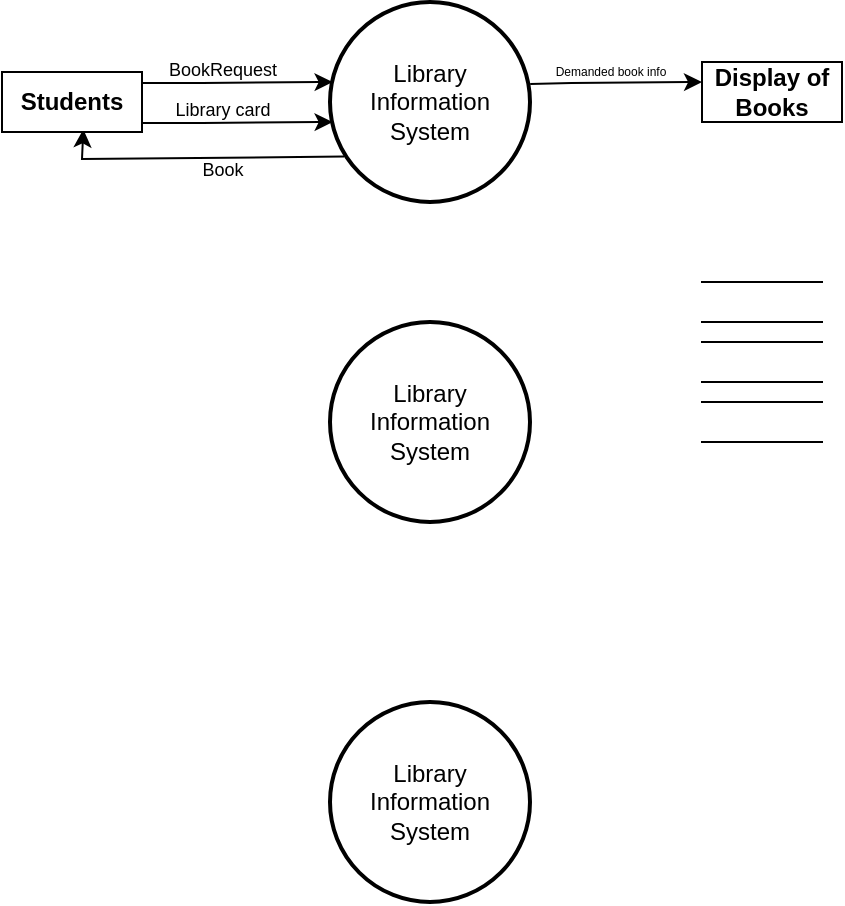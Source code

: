<mxfile version="23.1.7" type="device">
  <diagram name="Page-1" id="nHyVZgsg8xfCmzDprGkU">
    <mxGraphModel dx="607" dy="349" grid="1" gridSize="10" guides="1" tooltips="1" connect="1" arrows="1" fold="1" page="1" pageScale="1" pageWidth="827" pageHeight="1169" math="0" shadow="0">
      <root>
        <mxCell id="0" />
        <mxCell id="1" parent="0" />
        <mxCell id="xHTlSCXwg0LCTXnB72qJ-1" value="Library Information System" style="strokeWidth=2;html=1;shape=mxgraph.flowchart.start_2;whiteSpace=wrap;" vertex="1" parent="1">
          <mxGeometry x="314" y="70" width="100" height="100" as="geometry" />
        </mxCell>
        <mxCell id="xHTlSCXwg0LCTXnB72qJ-7" value="" style="endArrow=classic;html=1;rounded=0;entryX=0.013;entryY=0.395;entryDx=0;entryDy=0;entryPerimeter=0;exitX=1.001;exitY=0.41;exitDx=0;exitDy=0;exitPerimeter=0;" edge="1" parent="1" source="xHTlSCXwg0LCTXnB72qJ-1">
          <mxGeometry width="50" height="50" relative="1" as="geometry">
            <mxPoint x="404.7" y="110.5" as="sourcePoint" />
            <mxPoint x="500.0" y="110.0" as="targetPoint" />
            <Array as="points">
              <mxPoint x="434.7" y="110.5" />
            </Array>
          </mxGeometry>
        </mxCell>
        <mxCell id="xHTlSCXwg0LCTXnB72qJ-8" value="" style="endArrow=classic;html=1;rounded=0;entryX=0.013;entryY=0.395;entryDx=0;entryDy=0;entryPerimeter=0;" edge="1" parent="1">
          <mxGeometry width="50" height="50" relative="1" as="geometry">
            <mxPoint x="220" y="130.5" as="sourcePoint" />
            <mxPoint x="315.3" y="130.0" as="targetPoint" />
            <Array as="points">
              <mxPoint x="250" y="130.5" />
            </Array>
          </mxGeometry>
        </mxCell>
        <mxCell id="xHTlSCXwg0LCTXnB72qJ-10" value="" style="endArrow=classic;html=1;rounded=0;entryX=0.013;entryY=0.395;entryDx=0;entryDy=0;entryPerimeter=0;" edge="1" parent="1">
          <mxGeometry width="50" height="50" relative="1" as="geometry">
            <mxPoint x="220" y="110.5" as="sourcePoint" />
            <mxPoint x="315.3" y="110.0" as="targetPoint" />
            <Array as="points">
              <mxPoint x="250" y="110.5" />
            </Array>
          </mxGeometry>
        </mxCell>
        <mxCell id="xHTlSCXwg0LCTXnB72qJ-12" value="" style="endArrow=classic;html=1;rounded=0;exitX=0.07;exitY=0.773;exitDx=0;exitDy=0;exitPerimeter=0;entryX=0.581;entryY=0.956;entryDx=0;entryDy=0;entryPerimeter=0;" edge="1" parent="1" source="xHTlSCXwg0LCTXnB72qJ-1" target="xHTlSCXwg0LCTXnB72qJ-13">
          <mxGeometry width="50" height="50" relative="1" as="geometry">
            <mxPoint x="321.6" y="145.9" as="sourcePoint" />
            <mxPoint x="190" y="137.5" as="targetPoint" />
            <Array as="points">
              <mxPoint x="190" y="148.5" />
            </Array>
          </mxGeometry>
        </mxCell>
        <mxCell id="xHTlSCXwg0LCTXnB72qJ-13" value="&lt;b&gt;Students&lt;/b&gt;" style="rounded=0;whiteSpace=wrap;html=1;" vertex="1" parent="1">
          <mxGeometry x="150" y="105" width="70" height="30" as="geometry" />
        </mxCell>
        <mxCell id="xHTlSCXwg0LCTXnB72qJ-14" value="&lt;b&gt;Display of Books&lt;/b&gt;" style="rounded=0;whiteSpace=wrap;html=1;" vertex="1" parent="1">
          <mxGeometry x="500" y="100" width="70" height="30" as="geometry" />
        </mxCell>
        <mxCell id="xHTlSCXwg0LCTXnB72qJ-15" value="&lt;font style=&quot;font-size: 9px;&quot;&gt;BookRequest&lt;/font&gt;" style="text;html=1;align=center;verticalAlign=middle;resizable=0;points=[];autosize=1;strokeColor=none;fillColor=none;" vertex="1" parent="1">
          <mxGeometry x="220" y="88" width="80" height="30" as="geometry" />
        </mxCell>
        <mxCell id="xHTlSCXwg0LCTXnB72qJ-16" value="&lt;font style=&quot;font-size: 9px;&quot;&gt;Library card&lt;/font&gt;" style="text;html=1;align=center;verticalAlign=middle;resizable=0;points=[];autosize=1;strokeColor=none;fillColor=none;" vertex="1" parent="1">
          <mxGeometry x="225" y="108" width="70" height="30" as="geometry" />
        </mxCell>
        <mxCell id="xHTlSCXwg0LCTXnB72qJ-17" value="&lt;font style=&quot;font-size: 9px;&quot;&gt;Book&lt;/font&gt;" style="text;html=1;align=center;verticalAlign=middle;resizable=0;points=[];autosize=1;strokeColor=none;fillColor=none;" vertex="1" parent="1">
          <mxGeometry x="240" y="138" width="40" height="30" as="geometry" />
        </mxCell>
        <mxCell id="xHTlSCXwg0LCTXnB72qJ-18" value="&lt;font style=&quot;font-size: 6px;&quot;&gt;Demanded book info&lt;/font&gt;" style="text;html=1;align=center;verticalAlign=middle;resizable=0;points=[];autosize=1;strokeColor=none;fillColor=none;" vertex="1" parent="1">
          <mxGeometry x="414" y="88" width="80" height="30" as="geometry" />
        </mxCell>
        <mxCell id="xHTlSCXwg0LCTXnB72qJ-19" value="Library Information System" style="strokeWidth=2;html=1;shape=mxgraph.flowchart.start_2;whiteSpace=wrap;" vertex="1" parent="1">
          <mxGeometry x="314" y="230" width="100" height="100" as="geometry" />
        </mxCell>
        <mxCell id="xHTlSCXwg0LCTXnB72qJ-20" value="Library Information System" style="strokeWidth=2;html=1;shape=mxgraph.flowchart.start_2;whiteSpace=wrap;" vertex="1" parent="1">
          <mxGeometry x="314" y="420" width="100" height="100" as="geometry" />
        </mxCell>
        <mxCell id="xHTlSCXwg0LCTXnB72qJ-21" value="" style="shape=partialRectangle;whiteSpace=wrap;html=1;left=0;right=0;fillColor=none;fontSize=8;" vertex="1" parent="1">
          <mxGeometry x="500" y="210" width="60" height="20" as="geometry" />
        </mxCell>
        <mxCell id="xHTlSCXwg0LCTXnB72qJ-22" value="" style="shape=partialRectangle;whiteSpace=wrap;html=1;left=0;right=0;fillColor=none;fontSize=8;" vertex="1" parent="1">
          <mxGeometry x="500" y="240" width="60" height="20" as="geometry" />
        </mxCell>
        <mxCell id="xHTlSCXwg0LCTXnB72qJ-23" value="" style="shape=partialRectangle;whiteSpace=wrap;html=1;left=0;right=0;fillColor=none;fontSize=8;" vertex="1" parent="1">
          <mxGeometry x="500" y="270" width="60" height="20" as="geometry" />
        </mxCell>
      </root>
    </mxGraphModel>
  </diagram>
</mxfile>
